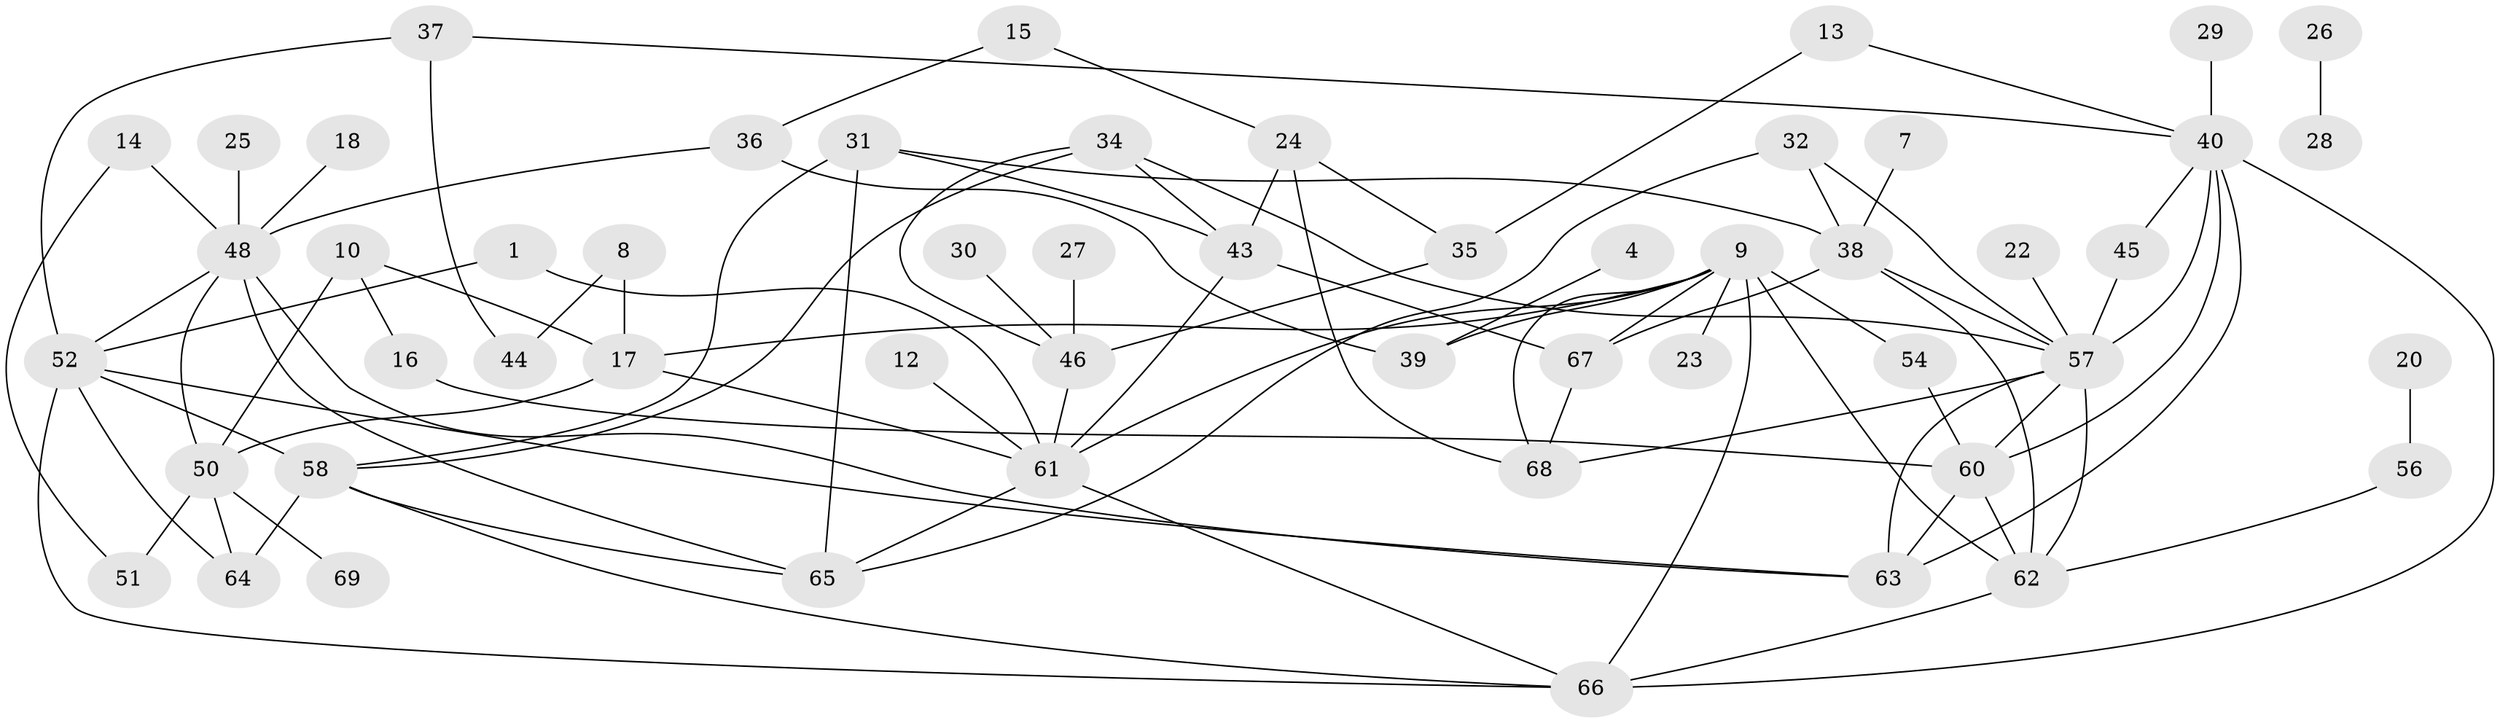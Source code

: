 // original degree distribution, {6: 0.021739130434782608, 2: 0.2246376811594203, 4: 0.15942028985507245, 3: 0.1956521739130435, 5: 0.07971014492753623, 1: 0.2318840579710145, 0: 0.08695652173913043}
// Generated by graph-tools (version 1.1) at 2025/48/03/06/25 01:48:57]
// undirected, 54 vertices, 94 edges
graph export_dot {
graph [start="1"]
  node [color=gray90,style=filled];
  1;
  4;
  7;
  8;
  9;
  10;
  12;
  13;
  14;
  15;
  16;
  17;
  18;
  20;
  22;
  23;
  24;
  25;
  26;
  27;
  28;
  29;
  30;
  31;
  32;
  34;
  35;
  36;
  37;
  38;
  39;
  40;
  43;
  44;
  45;
  46;
  48;
  50;
  51;
  52;
  54;
  56;
  57;
  58;
  60;
  61;
  62;
  63;
  64;
  65;
  66;
  67;
  68;
  69;
  1 -- 52 [weight=1.0];
  1 -- 61 [weight=1.0];
  4 -- 39 [weight=1.0];
  7 -- 38 [weight=1.0];
  8 -- 17 [weight=1.0];
  8 -- 44 [weight=1.0];
  9 -- 17 [weight=1.0];
  9 -- 23 [weight=1.0];
  9 -- 39 [weight=1.0];
  9 -- 54 [weight=1.0];
  9 -- 61 [weight=1.0];
  9 -- 62 [weight=1.0];
  9 -- 66 [weight=1.0];
  9 -- 67 [weight=1.0];
  9 -- 68 [weight=1.0];
  10 -- 16 [weight=1.0];
  10 -- 17 [weight=1.0];
  10 -- 50 [weight=1.0];
  12 -- 61 [weight=1.0];
  13 -- 35 [weight=1.0];
  13 -- 40 [weight=1.0];
  14 -- 48 [weight=1.0];
  14 -- 51 [weight=1.0];
  15 -- 24 [weight=1.0];
  15 -- 36 [weight=1.0];
  16 -- 60 [weight=1.0];
  17 -- 50 [weight=1.0];
  17 -- 61 [weight=1.0];
  18 -- 48 [weight=1.0];
  20 -- 56 [weight=1.0];
  22 -- 57 [weight=1.0];
  24 -- 35 [weight=1.0];
  24 -- 43 [weight=1.0];
  24 -- 68 [weight=1.0];
  25 -- 48 [weight=1.0];
  26 -- 28 [weight=1.0];
  27 -- 46 [weight=1.0];
  29 -- 40 [weight=1.0];
  30 -- 46 [weight=1.0];
  31 -- 38 [weight=1.0];
  31 -- 43 [weight=1.0];
  31 -- 58 [weight=2.0];
  31 -- 65 [weight=1.0];
  32 -- 38 [weight=1.0];
  32 -- 57 [weight=1.0];
  32 -- 65 [weight=1.0];
  34 -- 43 [weight=1.0];
  34 -- 46 [weight=1.0];
  34 -- 57 [weight=1.0];
  34 -- 58 [weight=1.0];
  35 -- 46 [weight=1.0];
  36 -- 39 [weight=1.0];
  36 -- 48 [weight=1.0];
  37 -- 40 [weight=1.0];
  37 -- 44 [weight=1.0];
  37 -- 52 [weight=1.0];
  38 -- 57 [weight=1.0];
  38 -- 62 [weight=1.0];
  38 -- 67 [weight=1.0];
  40 -- 45 [weight=1.0];
  40 -- 57 [weight=1.0];
  40 -- 60 [weight=1.0];
  40 -- 63 [weight=1.0];
  40 -- 66 [weight=1.0];
  43 -- 61 [weight=1.0];
  43 -- 67 [weight=2.0];
  45 -- 57 [weight=1.0];
  46 -- 61 [weight=1.0];
  48 -- 50 [weight=1.0];
  48 -- 52 [weight=1.0];
  48 -- 63 [weight=1.0];
  48 -- 65 [weight=1.0];
  50 -- 51 [weight=1.0];
  50 -- 64 [weight=1.0];
  50 -- 69 [weight=1.0];
  52 -- 58 [weight=2.0];
  52 -- 63 [weight=1.0];
  52 -- 64 [weight=1.0];
  52 -- 66 [weight=1.0];
  54 -- 60 [weight=1.0];
  56 -- 62 [weight=1.0];
  57 -- 60 [weight=1.0];
  57 -- 62 [weight=1.0];
  57 -- 63 [weight=1.0];
  57 -- 68 [weight=1.0];
  58 -- 64 [weight=1.0];
  58 -- 65 [weight=1.0];
  58 -- 66 [weight=1.0];
  60 -- 62 [weight=1.0];
  60 -- 63 [weight=1.0];
  61 -- 65 [weight=1.0];
  61 -- 66 [weight=1.0];
  62 -- 66 [weight=1.0];
  67 -- 68 [weight=1.0];
}
